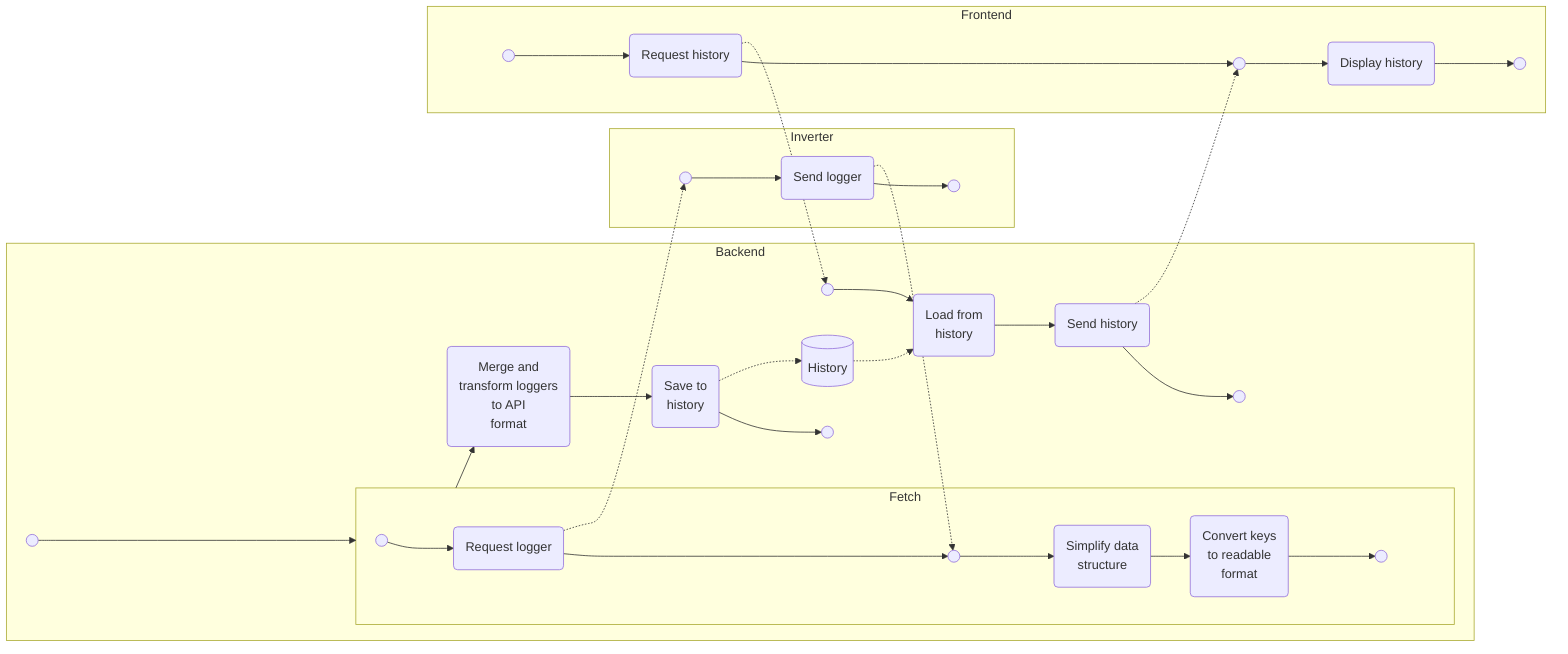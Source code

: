 flowchart LR
    subgraph Inverter
        inverterReceiveRequest(( )) -->
        inverterSend(Send logger) -->
        inverterEnd(( ))
    end
    subgraph Backend
        backendHistory[(History)]

        subgraph Fetch
            backendFetchStart(( )) -->
            backendRequest(Request logger) -->
            backendReceive(( )) -->
            backendSimplifyStructure(Simplify data\nstructure) -->
            backendMapKeys(Convert keys\nto readable\nformat) -->
            backendFetchEnd(( ))
        end
        backendStart(( )) --------->
        Fetch -->
        backendMaps(Merge and\ntransform loggers\nto API\nformat) -->
        backendSave(Save to\nhistory) -->
        backendEnd(( ))
        backendSave -.-> backendHistory

        backendReceiveRequest(( )) -->
        backendLoad(Load from\nhistory) -->
        backendSend(Send history) -->
        backendEndHistory(( ))
        backendHistory -.-> backendLoad
    end
    subgraph Frontend
        frontendStart(( )) -->
        frontendRequest(Request history) -->
        frontendReceive(( )) -->
        frontendDisplay(Display history) -->
        frontendEnd(( ))
    end
    frontendRequest -.-> backendReceiveRequest
    backendRequest -.-> inverterReceiveRequest
    inverterSend -.-> backendReceive
    backendSend -.-> frontendReceive